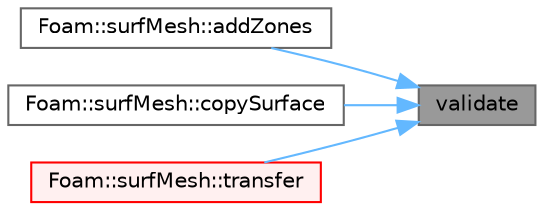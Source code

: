 digraph "validate"
{
 // LATEX_PDF_SIZE
  bgcolor="transparent";
  edge [fontname=Helvetica,fontsize=10,labelfontname=Helvetica,labelfontsize=10];
  node [fontname=Helvetica,fontsize=10,shape=box,height=0.2,width=0.4];
  rankdir="RL";
  Node1 [id="Node000001",label="validate",height=0.2,width=0.4,color="gray40", fillcolor="grey60", style="filled", fontcolor="black",tooltip=" "];
  Node1 -> Node2 [id="edge1_Node000001_Node000002",dir="back",color="steelblue1",style="solid",tooltip=" "];
  Node2 [id="Node000002",label="Foam::surfMesh::addZones",height=0.2,width=0.4,color="grey40", fillcolor="white", style="filled",URL="$classFoam_1_1surfMesh.html#af41bb0f82d4ca6992d62ad92316d94f9",tooltip=" "];
  Node1 -> Node3 [id="edge2_Node000001_Node000003",dir="back",color="steelblue1",style="solid",tooltip=" "];
  Node3 [id="Node000003",label="Foam::surfMesh::copySurface",height=0.2,width=0.4,color="grey40", fillcolor="white", style="filled",URL="$classFoam_1_1surfMesh.html#aacab5e11377b10a9da1bf6c1ba0bb9dc",tooltip=" "];
  Node1 -> Node4 [id="edge3_Node000001_Node000004",dir="back",color="steelblue1",style="solid",tooltip=" "];
  Node4 [id="Node000004",label="Foam::surfMesh::transfer",height=0.2,width=0.4,color="red", fillcolor="#FFF0F0", style="filled",URL="$classFoam_1_1surfMesh.html#af37180d5e25f3a1d107f5daecf52859b",tooltip=" "];
}
